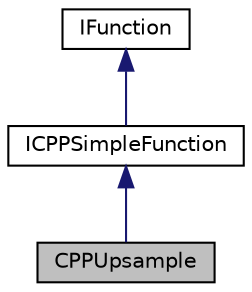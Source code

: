 digraph "CPPUpsample"
{
 // LATEX_PDF_SIZE
  edge [fontname="Helvetica",fontsize="10",labelfontname="Helvetica",labelfontsize="10"];
  node [fontname="Helvetica",fontsize="10",shape=record];
  Node1 [label="CPPUpsample",height=0.2,width=0.4,color="black", fillcolor="grey75", style="filled", fontcolor="black",tooltip="Basic function to run CPPUpsample."];
  Node2 -> Node1 [dir="back",color="midnightblue",fontsize="10",style="solid",fontname="Helvetica"];
  Node2 [label="ICPPSimpleFunction",height=0.2,width=0.4,color="black", fillcolor="white", style="filled",URL="$classarm__compute_1_1_i_c_p_p_simple_function.xhtml",tooltip="Basic interface for functions which have a single CPP kernel."];
  Node3 -> Node2 [dir="back",color="midnightblue",fontsize="10",style="solid",fontname="Helvetica"];
  Node3 [label="IFunction",height=0.2,width=0.4,color="black", fillcolor="white", style="filled",URL="$classarm__compute_1_1_i_function.xhtml",tooltip="Base class for all functions."];
}
